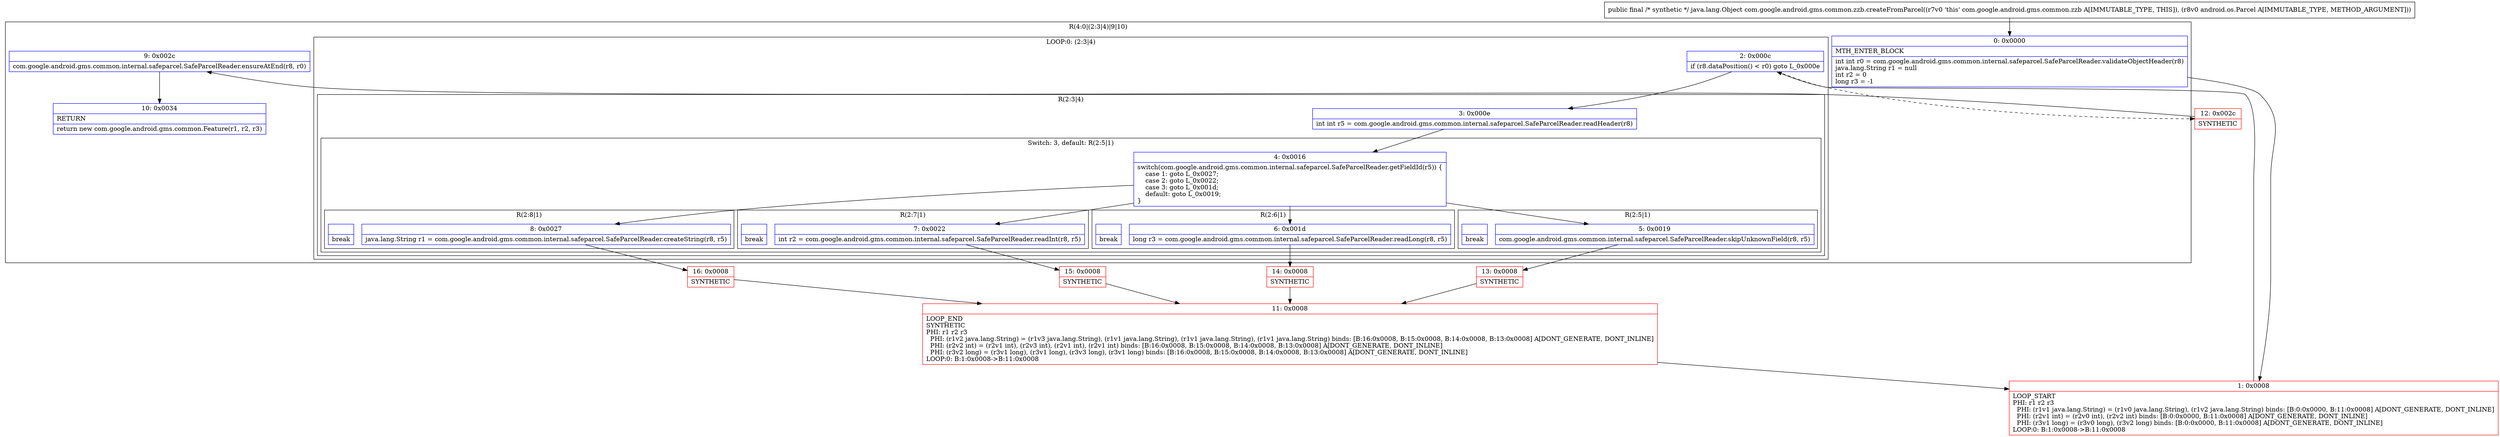 digraph "CFG forcom.google.android.gms.common.zzb.createFromParcel(Landroid\/os\/Parcel;)Ljava\/lang\/Object;" {
subgraph cluster_Region_1943202541 {
label = "R(4:0|(2:3|4)|9|10)";
node [shape=record,color=blue];
Node_0 [shape=record,label="{0\:\ 0x0000|MTH_ENTER_BLOCK\l|int int r0 = com.google.android.gms.common.internal.safeparcel.SafeParcelReader.validateObjectHeader(r8)\ljava.lang.String r1 = null\lint r2 = 0\llong r3 = \-1\l}"];
subgraph cluster_LoopRegion_49312000 {
label = "LOOP:0: (2:3|4)";
node [shape=record,color=blue];
Node_2 [shape=record,label="{2\:\ 0x000c|if (r8.dataPosition() \< r0) goto L_0x000e\l}"];
subgraph cluster_Region_1609154986 {
label = "R(2:3|4)";
node [shape=record,color=blue];
Node_3 [shape=record,label="{3\:\ 0x000e|int int r5 = com.google.android.gms.common.internal.safeparcel.SafeParcelReader.readHeader(r8)\l}"];
subgraph cluster_SwitchRegion_441956632 {
label = "Switch: 3, default: R(2:5|1)";
node [shape=record,color=blue];
Node_4 [shape=record,label="{4\:\ 0x0016|switch(com.google.android.gms.common.internal.safeparcel.SafeParcelReader.getFieldId(r5)) \{\l    case 1: goto L_0x0027;\l    case 2: goto L_0x0022;\l    case 3: goto L_0x001d;\l    default: goto L_0x0019;\l\}\l}"];
subgraph cluster_Region_142188631 {
label = "R(2:8|1)";
node [shape=record,color=blue];
Node_8 [shape=record,label="{8\:\ 0x0027|java.lang.String r1 = com.google.android.gms.common.internal.safeparcel.SafeParcelReader.createString(r8, r5)\l}"];
Node_InsnContainer_1083622990 [shape=record,label="{|break\l}"];
}
subgraph cluster_Region_988926776 {
label = "R(2:7|1)";
node [shape=record,color=blue];
Node_7 [shape=record,label="{7\:\ 0x0022|int r2 = com.google.android.gms.common.internal.safeparcel.SafeParcelReader.readInt(r8, r5)\l}"];
Node_InsnContainer_820401964 [shape=record,label="{|break\l}"];
}
subgraph cluster_Region_1586549513 {
label = "R(2:6|1)";
node [shape=record,color=blue];
Node_6 [shape=record,label="{6\:\ 0x001d|long r3 = com.google.android.gms.common.internal.safeparcel.SafeParcelReader.readLong(r8, r5)\l}"];
Node_InsnContainer_472392861 [shape=record,label="{|break\l}"];
}
subgraph cluster_Region_780910969 {
label = "R(2:5|1)";
node [shape=record,color=blue];
Node_5 [shape=record,label="{5\:\ 0x0019|com.google.android.gms.common.internal.safeparcel.SafeParcelReader.skipUnknownField(r8, r5)\l}"];
Node_InsnContainer_183898942 [shape=record,label="{|break\l}"];
}
}
}
}
Node_9 [shape=record,label="{9\:\ 0x002c|com.google.android.gms.common.internal.safeparcel.SafeParcelReader.ensureAtEnd(r8, r0)\l}"];
Node_10 [shape=record,label="{10\:\ 0x0034|RETURN\l|return new com.google.android.gms.common.Feature(r1, r2, r3)\l}"];
}
Node_1 [shape=record,color=red,label="{1\:\ 0x0008|LOOP_START\lPHI: r1 r2 r3 \l  PHI: (r1v1 java.lang.String) = (r1v0 java.lang.String), (r1v2 java.lang.String) binds: [B:0:0x0000, B:11:0x0008] A[DONT_GENERATE, DONT_INLINE]\l  PHI: (r2v1 int) = (r2v0 int), (r2v2 int) binds: [B:0:0x0000, B:11:0x0008] A[DONT_GENERATE, DONT_INLINE]\l  PHI: (r3v1 long) = (r3v0 long), (r3v2 long) binds: [B:0:0x0000, B:11:0x0008] A[DONT_GENERATE, DONT_INLINE]\lLOOP:0: B:1:0x0008\-\>B:11:0x0008\l}"];
Node_11 [shape=record,color=red,label="{11\:\ 0x0008|LOOP_END\lSYNTHETIC\lPHI: r1 r2 r3 \l  PHI: (r1v2 java.lang.String) = (r1v3 java.lang.String), (r1v1 java.lang.String), (r1v1 java.lang.String), (r1v1 java.lang.String) binds: [B:16:0x0008, B:15:0x0008, B:14:0x0008, B:13:0x0008] A[DONT_GENERATE, DONT_INLINE]\l  PHI: (r2v2 int) = (r2v1 int), (r2v3 int), (r2v1 int), (r2v1 int) binds: [B:16:0x0008, B:15:0x0008, B:14:0x0008, B:13:0x0008] A[DONT_GENERATE, DONT_INLINE]\l  PHI: (r3v2 long) = (r3v1 long), (r3v1 long), (r3v3 long), (r3v1 long) binds: [B:16:0x0008, B:15:0x0008, B:14:0x0008, B:13:0x0008] A[DONT_GENERATE, DONT_INLINE]\lLOOP:0: B:1:0x0008\-\>B:11:0x0008\l}"];
Node_12 [shape=record,color=red,label="{12\:\ 0x002c|SYNTHETIC\l}"];
Node_13 [shape=record,color=red,label="{13\:\ 0x0008|SYNTHETIC\l}"];
Node_14 [shape=record,color=red,label="{14\:\ 0x0008|SYNTHETIC\l}"];
Node_15 [shape=record,color=red,label="{15\:\ 0x0008|SYNTHETIC\l}"];
Node_16 [shape=record,color=red,label="{16\:\ 0x0008|SYNTHETIC\l}"];
MethodNode[shape=record,label="{public final \/* synthetic *\/ java.lang.Object com.google.android.gms.common.zzb.createFromParcel((r7v0 'this' com.google.android.gms.common.zzb A[IMMUTABLE_TYPE, THIS]), (r8v0 android.os.Parcel A[IMMUTABLE_TYPE, METHOD_ARGUMENT])) }"];
MethodNode -> Node_0;
Node_0 -> Node_1;
Node_2 -> Node_3;
Node_2 -> Node_12[style=dashed];
Node_3 -> Node_4;
Node_4 -> Node_5;
Node_4 -> Node_6;
Node_4 -> Node_7;
Node_4 -> Node_8;
Node_8 -> Node_16;
Node_7 -> Node_15;
Node_6 -> Node_14;
Node_5 -> Node_13;
Node_9 -> Node_10;
Node_1 -> Node_2;
Node_11 -> Node_1;
Node_12 -> Node_9;
Node_13 -> Node_11;
Node_14 -> Node_11;
Node_15 -> Node_11;
Node_16 -> Node_11;
}

